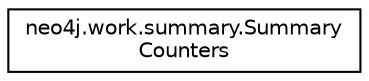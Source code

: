 digraph "Graphical Class Hierarchy"
{
 // LATEX_PDF_SIZE
  edge [fontname="Helvetica",fontsize="10",labelfontname="Helvetica",labelfontsize="10"];
  node [fontname="Helvetica",fontsize="10",shape=record];
  rankdir="LR";
  Node0 [label="neo4j.work.summary.Summary\lCounters",height=0.2,width=0.4,color="black", fillcolor="white", style="filled",URL="$classneo4j_1_1work_1_1summary_1_1_summary_counters.html",tooltip=" "];
}
